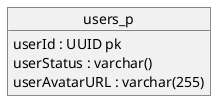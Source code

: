 @startuml

object users_p {
    userId : UUID pk
    userStatus : varchar()
    userAvatarURL : varchar(255)
}

@enduml